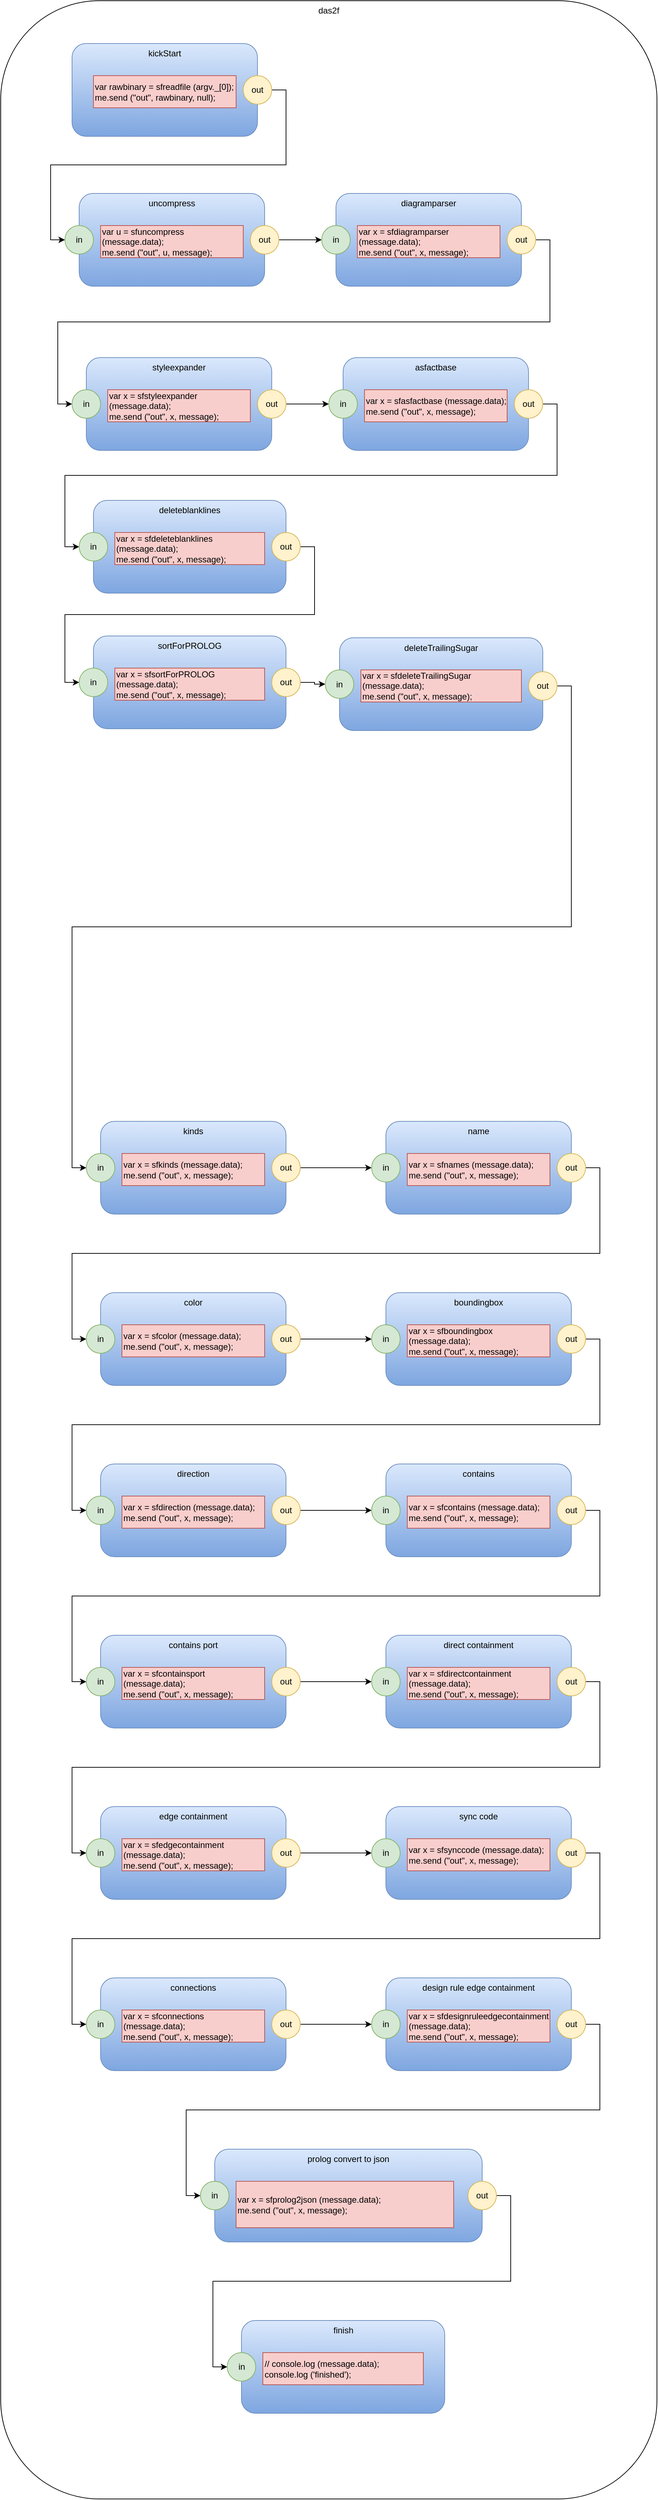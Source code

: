 <mxfile version="14.6.13" type="device"><diagram id="fo9xvGcHm88d3B_x5weG" name="d2f"><mxGraphModel dx="1106" dy="806" grid="1" gridSize="10" guides="1" tooltips="1" connect="1" arrows="1" fold="1" page="1" pageScale="1" pageWidth="1100" pageHeight="850" math="0" shadow="0"><root><mxCell id="0"/><mxCell id="1" parent="0"/><mxCell id="i5jZ3dy8F4nkPbaXPHF6-1" value="das2f" style="rounded=1;whiteSpace=wrap;html=1;verticalAlign=top;" parent="1" vertex="1"><mxGeometry x="100" y="70" width="920" height="3500" as="geometry"/></mxCell><mxCell id="aPelzSQw_j5YxlEaLFGD-42" value="styleexpander" style="rounded=1;whiteSpace=wrap;html=1;gradientColor=#7ea6e0;fillColor=#dae8fc;strokeColor=#6c8ebf;verticalAlign=top;" parent="1" vertex="1"><mxGeometry x="220" y="570" width="260" height="130" as="geometry"/></mxCell><mxCell id="i5jZ3dy8F4nkPbaXPHF6-2" value="uncompress" style="rounded=1;whiteSpace=wrap;html=1;gradientColor=#7ea6e0;fillColor=#dae8fc;strokeColor=#6c8ebf;verticalAlign=top;" parent="1" vertex="1"><mxGeometry x="210" y="340" width="260" height="130" as="geometry"/></mxCell><mxCell id="i5jZ3dy8F4nkPbaXPHF6-3" value="var u = sfuncompress (message.data);&lt;br&gt;me.send (&quot;out&quot;, u, message);&lt;br&gt;&lt;div&gt;&lt;/div&gt;" style="rounded=0;whiteSpace=wrap;html=1;fillColor=#f8cecc;strokeColor=#b85450;align=left;" parent="1" vertex="1"><mxGeometry x="240" y="385" width="200" height="45" as="geometry"/></mxCell><mxCell id="aPelzSQw_j5YxlEaLFGD-40" style="edgeStyle=orthogonalEdgeStyle;rounded=0;orthogonalLoop=1;jettySize=auto;html=1;exitX=1;exitY=0.5;exitDx=0;exitDy=0;entryX=0;entryY=0.5;entryDx=0;entryDy=0;" parent="1" source="i5jZ3dy8F4nkPbaXPHF6-5" target="aPelzSQw_j5YxlEaLFGD-39" edge="1"><mxGeometry relative="1" as="geometry"/></mxCell><mxCell id="i5jZ3dy8F4nkPbaXPHF6-5" value="out" style="ellipse;whiteSpace=wrap;html=1;aspect=fixed;fillColor=#fff2cc;strokeColor=#d6b656;" parent="1" vertex="1"><mxGeometry x="450" y="385" width="40" height="40" as="geometry"/></mxCell><mxCell id="Eg2JflB1LH7_nM4HlBUV-2" value="in" style="ellipse;whiteSpace=wrap;html=1;aspect=fixed;fillColor=#d5e8d4;strokeColor=#82b366;" parent="1" vertex="1"><mxGeometry x="190" y="385" width="40" height="40" as="geometry"/></mxCell><mxCell id="aPelzSQw_j5YxlEaLFGD-36" value="diagramparser" style="rounded=1;whiteSpace=wrap;html=1;gradientColor=#7ea6e0;fillColor=#dae8fc;strokeColor=#6c8ebf;verticalAlign=top;" parent="1" vertex="1"><mxGeometry x="570" y="340" width="260" height="130" as="geometry"/></mxCell><mxCell id="aPelzSQw_j5YxlEaLFGD-37" value="var x = sfdiagramparser (message.data);&lt;br&gt;me.send (&quot;out&quot;, x, message);&lt;br&gt;&lt;div&gt;&lt;/div&gt;" style="rounded=0;whiteSpace=wrap;html=1;fillColor=#f8cecc;strokeColor=#b85450;align=left;" parent="1" vertex="1"><mxGeometry x="600" y="385" width="200" height="45" as="geometry"/></mxCell><mxCell id="aPelzSQw_j5YxlEaLFGD-60" style="edgeStyle=orthogonalEdgeStyle;rounded=0;orthogonalLoop=1;jettySize=auto;html=1;exitX=1;exitY=0.5;exitDx=0;exitDy=0;entryX=0;entryY=0.5;entryDx=0;entryDy=0;" parent="1" source="aPelzSQw_j5YxlEaLFGD-38" target="aPelzSQw_j5YxlEaLFGD-46" edge="1"><mxGeometry relative="1" as="geometry"/></mxCell><mxCell id="aPelzSQw_j5YxlEaLFGD-38" value="out" style="ellipse;whiteSpace=wrap;html=1;aspect=fixed;fillColor=#fff2cc;strokeColor=#d6b656;" parent="1" vertex="1"><mxGeometry x="810" y="385" width="40" height="40" as="geometry"/></mxCell><mxCell id="aPelzSQw_j5YxlEaLFGD-39" value="in" style="ellipse;whiteSpace=wrap;html=1;aspect=fixed;fillColor=#d5e8d4;strokeColor=#82b366;" parent="1" vertex="1"><mxGeometry x="550" y="385" width="40" height="40" as="geometry"/></mxCell><mxCell id="aPelzSQw_j5YxlEaLFGD-43" value="var x = sfstyleexpander (message.data);&lt;br&gt;me.send (&quot;out&quot;, x, message);&lt;br&gt;&lt;div&gt;&lt;/div&gt;" style="rounded=0;whiteSpace=wrap;html=1;fillColor=#f8cecc;strokeColor=#b85450;align=left;" parent="1" vertex="1"><mxGeometry x="250" y="615" width="200" height="45" as="geometry"/></mxCell><mxCell id="aPelzSQw_j5YxlEaLFGD-44" style="edgeStyle=orthogonalEdgeStyle;rounded=0;orthogonalLoop=1;jettySize=auto;html=1;exitX=1;exitY=0.5;exitDx=0;exitDy=0;entryX=0;entryY=0.5;entryDx=0;entryDy=0;" parent="1" source="aPelzSQw_j5YxlEaLFGD-45" target="aPelzSQw_j5YxlEaLFGD-50" edge="1"><mxGeometry relative="1" as="geometry"/></mxCell><mxCell id="aPelzSQw_j5YxlEaLFGD-45" value="out" style="ellipse;whiteSpace=wrap;html=1;aspect=fixed;fillColor=#fff2cc;strokeColor=#d6b656;" parent="1" vertex="1"><mxGeometry x="460" y="615" width="40" height="40" as="geometry"/></mxCell><mxCell id="aPelzSQw_j5YxlEaLFGD-46" value="in" style="ellipse;whiteSpace=wrap;html=1;aspect=fixed;fillColor=#d5e8d4;strokeColor=#82b366;" parent="1" vertex="1"><mxGeometry x="200" y="615" width="40" height="40" as="geometry"/></mxCell><mxCell id="aPelzSQw_j5YxlEaLFGD-47" value="asfactbase" style="rounded=1;whiteSpace=wrap;html=1;gradientColor=#7ea6e0;fillColor=#dae8fc;strokeColor=#6c8ebf;verticalAlign=top;" parent="1" vertex="1"><mxGeometry x="580" y="570" width="260" height="130" as="geometry"/></mxCell><mxCell id="aPelzSQw_j5YxlEaLFGD-48" value="var x = sfasfactbase (message.data);&lt;br&gt;me.send (&quot;out&quot;, x, message);&lt;br&gt;&lt;div&gt;&lt;/div&gt;" style="rounded=0;whiteSpace=wrap;html=1;fillColor=#f8cecc;strokeColor=#b85450;align=left;" parent="1" vertex="1"><mxGeometry x="610" y="615" width="200" height="45" as="geometry"/></mxCell><mxCell id="aPelzSQw_j5YxlEaLFGD-61" style="edgeStyle=orthogonalEdgeStyle;rounded=0;orthogonalLoop=1;jettySize=auto;html=1;exitX=1;exitY=0.5;exitDx=0;exitDy=0;entryX=0;entryY=0.5;entryDx=0;entryDy=0;" parent="1" source="aPelzSQw_j5YxlEaLFGD-49" target="aPelzSQw_j5YxlEaLFGD-55" edge="1"><mxGeometry relative="1" as="geometry"/></mxCell><mxCell id="aPelzSQw_j5YxlEaLFGD-49" value="out" style="ellipse;whiteSpace=wrap;html=1;aspect=fixed;fillColor=#fff2cc;strokeColor=#d6b656;" parent="1" vertex="1"><mxGeometry x="820" y="615" width="40" height="40" as="geometry"/></mxCell><mxCell id="aPelzSQw_j5YxlEaLFGD-50" value="in" style="ellipse;whiteSpace=wrap;html=1;aspect=fixed;fillColor=#d5e8d4;strokeColor=#82b366;" parent="1" vertex="1"><mxGeometry x="560" y="615" width="40" height="40" as="geometry"/></mxCell><mxCell id="aPelzSQw_j5YxlEaLFGD-51" value="deleteblanklines" style="rounded=1;whiteSpace=wrap;html=1;gradientColor=#7ea6e0;fillColor=#dae8fc;strokeColor=#6c8ebf;verticalAlign=top;" parent="1" vertex="1"><mxGeometry x="230" y="770" width="270" height="130" as="geometry"/></mxCell><mxCell id="aPelzSQw_j5YxlEaLFGD-52" value="var x = sfdeleteblanklines (message.data);&lt;br&gt;me.send (&quot;out&quot;, x, message);&lt;br&gt;&lt;div&gt;&lt;/div&gt;" style="rounded=0;whiteSpace=wrap;html=1;fillColor=#f8cecc;strokeColor=#b85450;align=left;" parent="1" vertex="1"><mxGeometry x="260" y="815" width="210" height="45" as="geometry"/></mxCell><mxCell id="aPelzSQw_j5YxlEaLFGD-72" style="edgeStyle=orthogonalEdgeStyle;rounded=0;orthogonalLoop=1;jettySize=auto;html=1;exitX=1;exitY=0.5;exitDx=0;exitDy=0;entryX=0;entryY=0.5;entryDx=0;entryDy=0;" parent="1" source="aPelzSQw_j5YxlEaLFGD-54" target="aPelzSQw_j5YxlEaLFGD-71" edge="1"><mxGeometry relative="1" as="geometry"/></mxCell><mxCell id="aPelzSQw_j5YxlEaLFGD-54" value="out" style="ellipse;whiteSpace=wrap;html=1;aspect=fixed;fillColor=#fff2cc;strokeColor=#d6b656;" parent="1" vertex="1"><mxGeometry x="480" y="815" width="40" height="40" as="geometry"/></mxCell><mxCell id="aPelzSQw_j5YxlEaLFGD-55" value="in" style="ellipse;whiteSpace=wrap;html=1;aspect=fixed;fillColor=#d5e8d4;strokeColor=#82b366;" parent="1" vertex="1"><mxGeometry x="210" y="815" width="40" height="40" as="geometry"/></mxCell><mxCell id="aPelzSQw_j5YxlEaLFGD-68" value="sortForPROLOG" style="rounded=1;whiteSpace=wrap;html=1;gradientColor=#7ea6e0;fillColor=#dae8fc;strokeColor=#6c8ebf;verticalAlign=top;" parent="1" vertex="1"><mxGeometry x="230" y="960" width="270" height="130" as="geometry"/></mxCell><mxCell id="aPelzSQw_j5YxlEaLFGD-69" value="var x = sfsortForPROLOG (message.data);&lt;br&gt;me.send (&quot;out&quot;, x, message);&lt;br&gt;&lt;div&gt;&lt;/div&gt;" style="rounded=0;whiteSpace=wrap;html=1;fillColor=#f8cecc;strokeColor=#b85450;align=left;" parent="1" vertex="1"><mxGeometry x="260" y="1005" width="210" height="45" as="geometry"/></mxCell><mxCell id="aPelzSQw_j5YxlEaLFGD-77" style="edgeStyle=orthogonalEdgeStyle;rounded=0;orthogonalLoop=1;jettySize=auto;html=1;exitX=1;exitY=0.5;exitDx=0;exitDy=0;" parent="1" source="aPelzSQw_j5YxlEaLFGD-70" target="aPelzSQw_j5YxlEaLFGD-76" edge="1"><mxGeometry relative="1" as="geometry"/></mxCell><mxCell id="aPelzSQw_j5YxlEaLFGD-70" value="out" style="ellipse;whiteSpace=wrap;html=1;aspect=fixed;fillColor=#fff2cc;strokeColor=#d6b656;" parent="1" vertex="1"><mxGeometry x="480" y="1005" width="40" height="40" as="geometry"/></mxCell><mxCell id="aPelzSQw_j5YxlEaLFGD-71" value="in" style="ellipse;whiteSpace=wrap;html=1;aspect=fixed;fillColor=#d5e8d4;strokeColor=#82b366;" parent="1" vertex="1"><mxGeometry x="210" y="1005" width="40" height="40" as="geometry"/></mxCell><mxCell id="aPelzSQw_j5YxlEaLFGD-73" value="deleteTrailingSugar" style="rounded=1;whiteSpace=wrap;html=1;gradientColor=#7ea6e0;fillColor=#dae8fc;strokeColor=#6c8ebf;verticalAlign=top;" parent="1" vertex="1"><mxGeometry x="575" y="962.5" width="285" height="130" as="geometry"/></mxCell><mxCell id="aPelzSQw_j5YxlEaLFGD-74" value="var x = sfdeleteTrailingSugar (message.data);&lt;br&gt;me.send (&quot;out&quot;, x, message);&lt;br&gt;&lt;div&gt;&lt;/div&gt;" style="rounded=0;whiteSpace=wrap;html=1;fillColor=#f8cecc;strokeColor=#b85450;align=left;" parent="1" vertex="1"><mxGeometry x="605" y="1007.5" width="225" height="45" as="geometry"/></mxCell><mxCell id="aPelzSQw_j5YxlEaLFGD-76" value="in" style="ellipse;whiteSpace=wrap;html=1;aspect=fixed;fillColor=#d5e8d4;strokeColor=#82b366;" parent="1" vertex="1"><mxGeometry x="555" y="1007.5" width="40" height="40" as="geometry"/></mxCell><mxCell id="MeUOVAnX9PiKFy5EPber-2" value="kickStart" style="rounded=1;whiteSpace=wrap;html=1;gradientColor=#7ea6e0;fillColor=#dae8fc;strokeColor=#6c8ebf;verticalAlign=top;" parent="1" vertex="1"><mxGeometry x="200" y="130" width="260" height="130" as="geometry"/></mxCell><mxCell id="MeUOVAnX9PiKFy5EPber-3" value="var rawbinary = sfreadfile (argv._[0]);&lt;br&gt;me.send (&quot;out&quot;, rawbinary, null);&lt;br&gt;&lt;div&gt;&lt;/div&gt;" style="rounded=0;whiteSpace=wrap;html=1;fillColor=#f8cecc;strokeColor=#b85450;align=left;" parent="1" vertex="1"><mxGeometry x="230" y="175" width="200" height="45" as="geometry"/></mxCell><mxCell id="MeUOVAnX9PiKFy5EPber-7" style="edgeStyle=orthogonalEdgeStyle;rounded=0;orthogonalLoop=1;jettySize=auto;html=1;exitX=1;exitY=0.5;exitDx=0;exitDy=0;entryX=0;entryY=0.5;entryDx=0;entryDy=0;" parent="1" source="MeUOVAnX9PiKFy5EPber-4" target="Eg2JflB1LH7_nM4HlBUV-2" edge="1"><mxGeometry relative="1" as="geometry"/></mxCell><mxCell id="MeUOVAnX9PiKFy5EPber-4" value="out" style="ellipse;whiteSpace=wrap;html=1;aspect=fixed;fillColor=#fff2cc;strokeColor=#d6b656;" parent="1" vertex="1"><mxGeometry x="440" y="175" width="40" height="40" as="geometry"/></mxCell><mxCell id="N7UU1hHrbHNw5_2dAuh--62" style="edgeStyle=orthogonalEdgeStyle;rounded=0;orthogonalLoop=1;jettySize=auto;html=1;exitX=1;exitY=0.5;exitDx=0;exitDy=0;entryX=0;entryY=0.5;entryDx=0;entryDy=0;" edge="1" parent="1" source="9_2W-ZNaL5BkT9HVN-QL-3" target="N7UU1hHrbHNw5_2dAuh--4"><mxGeometry relative="1" as="geometry"/></mxCell><mxCell id="9_2W-ZNaL5BkT9HVN-QL-3" value="out" style="ellipse;whiteSpace=wrap;html=1;aspect=fixed;fillColor=#fff2cc;strokeColor=#d6b656;" parent="1" vertex="1"><mxGeometry x="840" y="1010" width="40" height="40" as="geometry"/></mxCell><mxCell id="9_2W-ZNaL5BkT9HVN-QL-6" value="prolog convert to json" style="rounded=1;whiteSpace=wrap;html=1;gradientColor=#7ea6e0;fillColor=#dae8fc;strokeColor=#6c8ebf;verticalAlign=top;" parent="1" vertex="1"><mxGeometry x="400" y="3080" width="375" height="130" as="geometry"/></mxCell><mxCell id="9_2W-ZNaL5BkT9HVN-QL-7" value="var x = sfprolog2json (message.data);&lt;br&gt;me.send (&quot;out&quot;, x, message);&lt;br&gt;&lt;div&gt;&lt;/div&gt;" style="rounded=0;whiteSpace=wrap;html=1;fillColor=#f8cecc;strokeColor=#b85450;align=left;" parent="1" vertex="1"><mxGeometry x="430" y="3125" width="305" height="65" as="geometry"/></mxCell><mxCell id="9_2W-ZNaL5BkT9HVN-QL-8" value="in" style="ellipse;whiteSpace=wrap;html=1;aspect=fixed;fillColor=#d5e8d4;strokeColor=#82b366;" parent="1" vertex="1"><mxGeometry x="380" y="3125" width="40" height="40" as="geometry"/></mxCell><mxCell id="IZh1Ggwe-xGZHwZ9-CIt-2" value="finish" style="rounded=1;whiteSpace=wrap;html=1;gradientColor=#7ea6e0;fillColor=#dae8fc;strokeColor=#6c8ebf;verticalAlign=top;" parent="1" vertex="1"><mxGeometry x="437.5" y="3320" width="285" height="130" as="geometry"/></mxCell><mxCell id="IZh1Ggwe-xGZHwZ9-CIt-3" value="// console.log (message.data);&lt;br&gt;console.log ('finished');&lt;br&gt;&lt;div&gt;&lt;/div&gt;" style="rounded=0;whiteSpace=wrap;html=1;fillColor=#f8cecc;strokeColor=#b85450;align=left;" parent="1" vertex="1"><mxGeometry x="467.5" y="3365" width="225" height="45" as="geometry"/></mxCell><mxCell id="IZh1Ggwe-xGZHwZ9-CIt-4" value="in" style="ellipse;whiteSpace=wrap;html=1;aspect=fixed;fillColor=#d5e8d4;strokeColor=#82b366;" parent="1" vertex="1"><mxGeometry x="417.5" y="3365" width="40" height="40" as="geometry"/></mxCell><mxCell id="N7UU1hHrbHNw5_2dAuh--65" style="edgeStyle=orthogonalEdgeStyle;rounded=0;orthogonalLoop=1;jettySize=auto;html=1;exitX=1;exitY=0.5;exitDx=0;exitDy=0;entryX=0;entryY=0.5;entryDx=0;entryDy=0;" edge="1" parent="1" source="IZh1Ggwe-xGZHwZ9-CIt-5" target="IZh1Ggwe-xGZHwZ9-CIt-4"><mxGeometry relative="1" as="geometry"/></mxCell><mxCell id="IZh1Ggwe-xGZHwZ9-CIt-5" value="out" style="ellipse;whiteSpace=wrap;html=1;aspect=fixed;fillColor=#fff2cc;strokeColor=#d6b656;" parent="1" vertex="1"><mxGeometry x="755" y="3125" width="40" height="40" as="geometry"/></mxCell><mxCell id="N7UU1hHrbHNw5_2dAuh--1" value="kinds" style="rounded=1;whiteSpace=wrap;html=1;gradientColor=#7ea6e0;fillColor=#dae8fc;strokeColor=#6c8ebf;verticalAlign=top;" vertex="1" parent="1"><mxGeometry x="240" y="1640" width="260" height="130" as="geometry"/></mxCell><mxCell id="N7UU1hHrbHNw5_2dAuh--2" value="var x = sfkinds (message.data);&lt;br&gt;me.send (&quot;out&quot;, x, message);&lt;br&gt;&lt;div&gt;&lt;/div&gt;" style="rounded=0;whiteSpace=wrap;html=1;fillColor=#f8cecc;strokeColor=#b85450;align=left;" vertex="1" parent="1"><mxGeometry x="270" y="1685" width="200" height="45" as="geometry"/></mxCell><mxCell id="N7UU1hHrbHNw5_2dAuh--60" style="edgeStyle=orthogonalEdgeStyle;rounded=0;orthogonalLoop=1;jettySize=auto;html=1;exitX=1;exitY=0.5;exitDx=0;exitDy=0;entryX=0;entryY=0.5;entryDx=0;entryDy=0;" edge="1" parent="1" source="N7UU1hHrbHNw5_2dAuh--3" target="N7UU1hHrbHNw5_2dAuh--8"><mxGeometry relative="1" as="geometry"/></mxCell><mxCell id="N7UU1hHrbHNw5_2dAuh--3" value="out" style="ellipse;whiteSpace=wrap;html=1;aspect=fixed;fillColor=#fff2cc;strokeColor=#d6b656;" vertex="1" parent="1"><mxGeometry x="480" y="1685" width="40" height="40" as="geometry"/></mxCell><mxCell id="N7UU1hHrbHNw5_2dAuh--4" value="in" style="ellipse;whiteSpace=wrap;html=1;aspect=fixed;fillColor=#d5e8d4;strokeColor=#82b366;" vertex="1" parent="1"><mxGeometry x="220" y="1685" width="40" height="40" as="geometry"/></mxCell><mxCell id="N7UU1hHrbHNw5_2dAuh--5" value="name" style="rounded=1;whiteSpace=wrap;html=1;gradientColor=#7ea6e0;fillColor=#dae8fc;strokeColor=#6c8ebf;verticalAlign=top;" vertex="1" parent="1"><mxGeometry x="640" y="1640" width="260" height="130" as="geometry"/></mxCell><mxCell id="N7UU1hHrbHNw5_2dAuh--6" value="var x = sfnames (message.data);&lt;br&gt;me.send (&quot;out&quot;, x, message);&lt;br&gt;&lt;div&gt;&lt;/div&gt;" style="rounded=0;whiteSpace=wrap;html=1;fillColor=#f8cecc;strokeColor=#b85450;align=left;" vertex="1" parent="1"><mxGeometry x="670" y="1685" width="200" height="45" as="geometry"/></mxCell><mxCell id="N7UU1hHrbHNw5_2dAuh--17" style="edgeStyle=orthogonalEdgeStyle;rounded=0;orthogonalLoop=1;jettySize=auto;html=1;exitX=1;exitY=0.5;exitDx=0;exitDy=0;entryX=0;entryY=0.5;entryDx=0;entryDy=0;" edge="1" parent="1" source="N7UU1hHrbHNw5_2dAuh--7" target="N7UU1hHrbHNw5_2dAuh--12"><mxGeometry relative="1" as="geometry"/></mxCell><mxCell id="N7UU1hHrbHNw5_2dAuh--7" value="out" style="ellipse;whiteSpace=wrap;html=1;aspect=fixed;fillColor=#fff2cc;strokeColor=#d6b656;" vertex="1" parent="1"><mxGeometry x="880" y="1685" width="40" height="40" as="geometry"/></mxCell><mxCell id="N7UU1hHrbHNw5_2dAuh--8" value="in" style="ellipse;whiteSpace=wrap;html=1;aspect=fixed;fillColor=#d5e8d4;strokeColor=#82b366;" vertex="1" parent="1"><mxGeometry x="620" y="1685" width="40" height="40" as="geometry"/></mxCell><mxCell id="N7UU1hHrbHNw5_2dAuh--9" value="color" style="rounded=1;whiteSpace=wrap;html=1;gradientColor=#7ea6e0;fillColor=#dae8fc;strokeColor=#6c8ebf;verticalAlign=top;" vertex="1" parent="1"><mxGeometry x="240" y="1880" width="260" height="130" as="geometry"/></mxCell><mxCell id="N7UU1hHrbHNw5_2dAuh--10" value="var x = sfcolor (message.data);&lt;br&gt;me.send (&quot;out&quot;, x, message);&lt;br&gt;&lt;div&gt;&lt;/div&gt;" style="rounded=0;whiteSpace=wrap;html=1;fillColor=#f8cecc;strokeColor=#b85450;align=left;" vertex="1" parent="1"><mxGeometry x="270" y="1925" width="200" height="45" as="geometry"/></mxCell><mxCell id="N7UU1hHrbHNw5_2dAuh--59" style="edgeStyle=orthogonalEdgeStyle;rounded=0;orthogonalLoop=1;jettySize=auto;html=1;exitX=1;exitY=0.5;exitDx=0;exitDy=0;entryX=0;entryY=0.5;entryDx=0;entryDy=0;" edge="1" parent="1" source="N7UU1hHrbHNw5_2dAuh--11" target="N7UU1hHrbHNw5_2dAuh--16"><mxGeometry relative="1" as="geometry"/></mxCell><mxCell id="N7UU1hHrbHNw5_2dAuh--11" value="out" style="ellipse;whiteSpace=wrap;html=1;aspect=fixed;fillColor=#fff2cc;strokeColor=#d6b656;" vertex="1" parent="1"><mxGeometry x="480" y="1925" width="40" height="40" as="geometry"/></mxCell><mxCell id="N7UU1hHrbHNw5_2dAuh--12" value="in" style="ellipse;whiteSpace=wrap;html=1;aspect=fixed;fillColor=#d5e8d4;strokeColor=#82b366;" vertex="1" parent="1"><mxGeometry x="220" y="1925" width="40" height="40" as="geometry"/></mxCell><mxCell id="N7UU1hHrbHNw5_2dAuh--13" value="boundingbox" style="rounded=1;whiteSpace=wrap;html=1;gradientColor=#7ea6e0;fillColor=#dae8fc;strokeColor=#6c8ebf;verticalAlign=top;" vertex="1" parent="1"><mxGeometry x="640" y="1880" width="260" height="130" as="geometry"/></mxCell><mxCell id="N7UU1hHrbHNw5_2dAuh--14" value="var x = sfboundingbox (message.data);&lt;br&gt;me.send (&quot;out&quot;, x, message);&lt;br&gt;&lt;div&gt;&lt;/div&gt;" style="rounded=0;whiteSpace=wrap;html=1;fillColor=#f8cecc;strokeColor=#b85450;align=left;" vertex="1" parent="1"><mxGeometry x="670" y="1925" width="200" height="45" as="geometry"/></mxCell><mxCell id="N7UU1hHrbHNw5_2dAuh--37" style="edgeStyle=orthogonalEdgeStyle;rounded=0;orthogonalLoop=1;jettySize=auto;html=1;exitX=1;exitY=0.5;exitDx=0;exitDy=0;entryX=0;entryY=0.5;entryDx=0;entryDy=0;" edge="1" parent="1" source="N7UU1hHrbHNw5_2dAuh--15" target="N7UU1hHrbHNw5_2dAuh--21"><mxGeometry relative="1" as="geometry"/></mxCell><mxCell id="N7UU1hHrbHNw5_2dAuh--15" value="out" style="ellipse;whiteSpace=wrap;html=1;aspect=fixed;fillColor=#fff2cc;strokeColor=#d6b656;" vertex="1" parent="1"><mxGeometry x="880" y="1925" width="40" height="40" as="geometry"/></mxCell><mxCell id="N7UU1hHrbHNw5_2dAuh--16" value="in" style="ellipse;whiteSpace=wrap;html=1;aspect=fixed;fillColor=#d5e8d4;strokeColor=#82b366;" vertex="1" parent="1"><mxGeometry x="620" y="1925" width="40" height="40" as="geometry"/></mxCell><mxCell id="N7UU1hHrbHNw5_2dAuh--18" value="direction" style="rounded=1;whiteSpace=wrap;html=1;gradientColor=#7ea6e0;fillColor=#dae8fc;strokeColor=#6c8ebf;verticalAlign=top;" vertex="1" parent="1"><mxGeometry x="240" y="2120" width="260" height="130" as="geometry"/></mxCell><mxCell id="N7UU1hHrbHNw5_2dAuh--19" value="var x = sfdirection (message.data);&lt;br&gt;me.send (&quot;out&quot;, x, message);&lt;br&gt;&lt;div&gt;&lt;/div&gt;" style="rounded=0;whiteSpace=wrap;html=1;fillColor=#f8cecc;strokeColor=#b85450;align=left;" vertex="1" parent="1"><mxGeometry x="270" y="2165" width="200" height="45" as="geometry"/></mxCell><mxCell id="N7UU1hHrbHNw5_2dAuh--58" style="edgeStyle=orthogonalEdgeStyle;rounded=0;orthogonalLoop=1;jettySize=auto;html=1;exitX=1;exitY=0.5;exitDx=0;exitDy=0;entryX=0;entryY=0.5;entryDx=0;entryDy=0;" edge="1" parent="1" source="N7UU1hHrbHNw5_2dAuh--20" target="N7UU1hHrbHNw5_2dAuh--26"><mxGeometry relative="1" as="geometry"/></mxCell><mxCell id="N7UU1hHrbHNw5_2dAuh--20" value="out" style="ellipse;whiteSpace=wrap;html=1;aspect=fixed;fillColor=#fff2cc;strokeColor=#d6b656;" vertex="1" parent="1"><mxGeometry x="480" y="2165" width="40" height="40" as="geometry"/></mxCell><mxCell id="N7UU1hHrbHNw5_2dAuh--21" value="in" style="ellipse;whiteSpace=wrap;html=1;aspect=fixed;fillColor=#d5e8d4;strokeColor=#82b366;" vertex="1" parent="1"><mxGeometry x="220" y="2165" width="40" height="40" as="geometry"/></mxCell><mxCell id="N7UU1hHrbHNw5_2dAuh--22" value="contains" style="rounded=1;whiteSpace=wrap;html=1;gradientColor=#7ea6e0;fillColor=#dae8fc;strokeColor=#6c8ebf;verticalAlign=top;" vertex="1" parent="1"><mxGeometry x="640" y="2120" width="260" height="130" as="geometry"/></mxCell><mxCell id="N7UU1hHrbHNw5_2dAuh--23" value="var x = sfcontains (message.data);&lt;br&gt;me.send (&quot;out&quot;, x, message);&lt;br&gt;&lt;div&gt;&lt;/div&gt;" style="rounded=0;whiteSpace=wrap;html=1;fillColor=#f8cecc;strokeColor=#b85450;align=left;" vertex="1" parent="1"><mxGeometry x="670" y="2165" width="200" height="45" as="geometry"/></mxCell><mxCell id="N7UU1hHrbHNw5_2dAuh--24" style="edgeStyle=orthogonalEdgeStyle;rounded=0;orthogonalLoop=1;jettySize=auto;html=1;exitX=1;exitY=0.5;exitDx=0;exitDy=0;entryX=0;entryY=0.5;entryDx=0;entryDy=0;" edge="1" parent="1" source="N7UU1hHrbHNw5_2dAuh--25" target="N7UU1hHrbHNw5_2dAuh--30"><mxGeometry relative="1" as="geometry"/></mxCell><mxCell id="N7UU1hHrbHNw5_2dAuh--25" value="out" style="ellipse;whiteSpace=wrap;html=1;aspect=fixed;fillColor=#fff2cc;strokeColor=#d6b656;" vertex="1" parent="1"><mxGeometry x="880" y="2165" width="40" height="40" as="geometry"/></mxCell><mxCell id="N7UU1hHrbHNw5_2dAuh--26" value="in" style="ellipse;whiteSpace=wrap;html=1;aspect=fixed;fillColor=#d5e8d4;strokeColor=#82b366;" vertex="1" parent="1"><mxGeometry x="620" y="2165" width="40" height="40" as="geometry"/></mxCell><mxCell id="N7UU1hHrbHNw5_2dAuh--27" value="contains port" style="rounded=1;whiteSpace=wrap;html=1;gradientColor=#7ea6e0;fillColor=#dae8fc;strokeColor=#6c8ebf;verticalAlign=top;" vertex="1" parent="1"><mxGeometry x="240" y="2360" width="260" height="130" as="geometry"/></mxCell><mxCell id="N7UU1hHrbHNw5_2dAuh--28" value="var x = sfcontainsport (message.data);&lt;br&gt;me.send (&quot;out&quot;, x, message);&lt;br&gt;&lt;div&gt;&lt;/div&gt;" style="rounded=0;whiteSpace=wrap;html=1;fillColor=#f8cecc;strokeColor=#b85450;align=left;" vertex="1" parent="1"><mxGeometry x="270" y="2405" width="200" height="45" as="geometry"/></mxCell><mxCell id="N7UU1hHrbHNw5_2dAuh--57" style="edgeStyle=orthogonalEdgeStyle;rounded=0;orthogonalLoop=1;jettySize=auto;html=1;exitX=1;exitY=0.5;exitDx=0;exitDy=0;entryX=0;entryY=0.5;entryDx=0;entryDy=0;" edge="1" parent="1" source="N7UU1hHrbHNw5_2dAuh--29" target="N7UU1hHrbHNw5_2dAuh--34"><mxGeometry relative="1" as="geometry"/></mxCell><mxCell id="N7UU1hHrbHNw5_2dAuh--29" value="out" style="ellipse;whiteSpace=wrap;html=1;aspect=fixed;fillColor=#fff2cc;strokeColor=#d6b656;" vertex="1" parent="1"><mxGeometry x="480" y="2405" width="40" height="40" as="geometry"/></mxCell><mxCell id="N7UU1hHrbHNw5_2dAuh--30" value="in" style="ellipse;whiteSpace=wrap;html=1;aspect=fixed;fillColor=#d5e8d4;strokeColor=#82b366;" vertex="1" parent="1"><mxGeometry x="220" y="2405" width="40" height="40" as="geometry"/></mxCell><mxCell id="N7UU1hHrbHNw5_2dAuh--31" value="direct containment" style="rounded=1;whiteSpace=wrap;html=1;gradientColor=#7ea6e0;fillColor=#dae8fc;strokeColor=#6c8ebf;verticalAlign=top;" vertex="1" parent="1"><mxGeometry x="640" y="2360" width="260" height="130" as="geometry"/></mxCell><mxCell id="N7UU1hHrbHNw5_2dAuh--32" value="var x = sfdirectcontainment (message.data);&lt;br&gt;me.send (&quot;out&quot;, x, message);&lt;br&gt;&lt;div&gt;&lt;/div&gt;" style="rounded=0;whiteSpace=wrap;html=1;fillColor=#f8cecc;strokeColor=#b85450;align=left;" vertex="1" parent="1"><mxGeometry x="670" y="2405" width="200" height="45" as="geometry"/></mxCell><mxCell id="N7UU1hHrbHNw5_2dAuh--63" style="edgeStyle=orthogonalEdgeStyle;rounded=0;orthogonalLoop=1;jettySize=auto;html=1;exitX=1;exitY=0.5;exitDx=0;exitDy=0;entryX=0;entryY=0.5;entryDx=0;entryDy=0;" edge="1" parent="1" source="N7UU1hHrbHNw5_2dAuh--33" target="N7UU1hHrbHNw5_2dAuh--41"><mxGeometry relative="1" as="geometry"/></mxCell><mxCell id="N7UU1hHrbHNw5_2dAuh--33" value="out" style="ellipse;whiteSpace=wrap;html=1;aspect=fixed;fillColor=#fff2cc;strokeColor=#d6b656;" vertex="1" parent="1"><mxGeometry x="880" y="2405" width="40" height="40" as="geometry"/></mxCell><mxCell id="N7UU1hHrbHNw5_2dAuh--34" value="in" style="ellipse;whiteSpace=wrap;html=1;aspect=fixed;fillColor=#d5e8d4;strokeColor=#82b366;" vertex="1" parent="1"><mxGeometry x="620" y="2405" width="40" height="40" as="geometry"/></mxCell><mxCell id="N7UU1hHrbHNw5_2dAuh--38" value="edge containment" style="rounded=1;whiteSpace=wrap;html=1;gradientColor=#7ea6e0;fillColor=#dae8fc;strokeColor=#6c8ebf;verticalAlign=top;" vertex="1" parent="1"><mxGeometry x="240" y="2600" width="260" height="130" as="geometry"/></mxCell><mxCell id="N7UU1hHrbHNw5_2dAuh--39" value="var x = sfedgecontainment (message.data);&lt;br&gt;me.send (&quot;out&quot;, x, message);&lt;br&gt;&lt;div&gt;&lt;/div&gt;" style="rounded=0;whiteSpace=wrap;html=1;fillColor=#f8cecc;strokeColor=#b85450;align=left;" vertex="1" parent="1"><mxGeometry x="270" y="2645" width="200" height="45" as="geometry"/></mxCell><mxCell id="N7UU1hHrbHNw5_2dAuh--56" style="edgeStyle=orthogonalEdgeStyle;rounded=0;orthogonalLoop=1;jettySize=auto;html=1;exitX=1;exitY=0.5;exitDx=0;exitDy=0;entryX=0;entryY=0.5;entryDx=0;entryDy=0;" edge="1" parent="1" source="N7UU1hHrbHNw5_2dAuh--40" target="N7UU1hHrbHNw5_2dAuh--46"><mxGeometry relative="1" as="geometry"/></mxCell><mxCell id="N7UU1hHrbHNw5_2dAuh--40" value="out" style="ellipse;whiteSpace=wrap;html=1;aspect=fixed;fillColor=#fff2cc;strokeColor=#d6b656;" vertex="1" parent="1"><mxGeometry x="480" y="2645" width="40" height="40" as="geometry"/></mxCell><mxCell id="N7UU1hHrbHNw5_2dAuh--41" value="in" style="ellipse;whiteSpace=wrap;html=1;aspect=fixed;fillColor=#d5e8d4;strokeColor=#82b366;" vertex="1" parent="1"><mxGeometry x="220" y="2645" width="40" height="40" as="geometry"/></mxCell><mxCell id="N7UU1hHrbHNw5_2dAuh--42" value="sync code" style="rounded=1;whiteSpace=wrap;html=1;gradientColor=#7ea6e0;fillColor=#dae8fc;strokeColor=#6c8ebf;verticalAlign=top;" vertex="1" parent="1"><mxGeometry x="640" y="2600" width="260" height="130" as="geometry"/></mxCell><mxCell id="N7UU1hHrbHNw5_2dAuh--43" value="var x = sfsynccode (message.data);&lt;br&gt;me.send (&quot;out&quot;, x, message);&lt;br&gt;&lt;div&gt;&lt;/div&gt;" style="rounded=0;whiteSpace=wrap;html=1;fillColor=#f8cecc;strokeColor=#b85450;align=left;" vertex="1" parent="1"><mxGeometry x="670" y="2645" width="200" height="45" as="geometry"/></mxCell><mxCell id="N7UU1hHrbHNw5_2dAuh--44" style="edgeStyle=orthogonalEdgeStyle;rounded=0;orthogonalLoop=1;jettySize=auto;html=1;exitX=1;exitY=0.5;exitDx=0;exitDy=0;entryX=0;entryY=0.5;entryDx=0;entryDy=0;" edge="1" parent="1" source="N7UU1hHrbHNw5_2dAuh--45" target="N7UU1hHrbHNw5_2dAuh--50"><mxGeometry relative="1" as="geometry"/></mxCell><mxCell id="N7UU1hHrbHNw5_2dAuh--45" value="out" style="ellipse;whiteSpace=wrap;html=1;aspect=fixed;fillColor=#fff2cc;strokeColor=#d6b656;" vertex="1" parent="1"><mxGeometry x="880" y="2645" width="40" height="40" as="geometry"/></mxCell><mxCell id="N7UU1hHrbHNw5_2dAuh--46" value="in" style="ellipse;whiteSpace=wrap;html=1;aspect=fixed;fillColor=#d5e8d4;strokeColor=#82b366;" vertex="1" parent="1"><mxGeometry x="620" y="2645" width="40" height="40" as="geometry"/></mxCell><mxCell id="N7UU1hHrbHNw5_2dAuh--47" value="connections" style="rounded=1;whiteSpace=wrap;html=1;gradientColor=#7ea6e0;fillColor=#dae8fc;strokeColor=#6c8ebf;verticalAlign=top;" vertex="1" parent="1"><mxGeometry x="240" y="2840" width="260" height="130" as="geometry"/></mxCell><mxCell id="N7UU1hHrbHNw5_2dAuh--48" value="var x = sfconnections (message.data);&lt;br&gt;me.send (&quot;out&quot;, x, message);&lt;br&gt;&lt;div&gt;&lt;/div&gt;" style="rounded=0;whiteSpace=wrap;html=1;fillColor=#f8cecc;strokeColor=#b85450;align=left;" vertex="1" parent="1"><mxGeometry x="270" y="2885" width="200" height="45" as="geometry"/></mxCell><mxCell id="N7UU1hHrbHNw5_2dAuh--55" style="edgeStyle=orthogonalEdgeStyle;rounded=0;orthogonalLoop=1;jettySize=auto;html=1;exitX=1;exitY=0.5;exitDx=0;exitDy=0;entryX=0;entryY=0.5;entryDx=0;entryDy=0;" edge="1" parent="1" source="N7UU1hHrbHNw5_2dAuh--49" target="N7UU1hHrbHNw5_2dAuh--54"><mxGeometry relative="1" as="geometry"/></mxCell><mxCell id="N7UU1hHrbHNw5_2dAuh--49" value="out" style="ellipse;whiteSpace=wrap;html=1;aspect=fixed;fillColor=#fff2cc;strokeColor=#d6b656;" vertex="1" parent="1"><mxGeometry x="480" y="2885" width="40" height="40" as="geometry"/></mxCell><mxCell id="N7UU1hHrbHNw5_2dAuh--50" value="in" style="ellipse;whiteSpace=wrap;html=1;aspect=fixed;fillColor=#d5e8d4;strokeColor=#82b366;" vertex="1" parent="1"><mxGeometry x="220" y="2885" width="40" height="40" as="geometry"/></mxCell><mxCell id="N7UU1hHrbHNw5_2dAuh--51" value="design rule edge containment" style="rounded=1;whiteSpace=wrap;html=1;gradientColor=#7ea6e0;fillColor=#dae8fc;strokeColor=#6c8ebf;verticalAlign=top;" vertex="1" parent="1"><mxGeometry x="640" y="2840" width="260" height="130" as="geometry"/></mxCell><mxCell id="N7UU1hHrbHNw5_2dAuh--52" value="var x = sfdesignruleedgecontainment (message.data);&lt;br&gt;me.send (&quot;out&quot;, x, message);&lt;br&gt;&lt;div&gt;&lt;/div&gt;" style="rounded=0;whiteSpace=wrap;html=1;fillColor=#f8cecc;strokeColor=#b85450;align=left;" vertex="1" parent="1"><mxGeometry x="670" y="2885" width="200" height="45" as="geometry"/></mxCell><mxCell id="N7UU1hHrbHNw5_2dAuh--64" style="edgeStyle=orthogonalEdgeStyle;rounded=0;orthogonalLoop=1;jettySize=auto;html=1;exitX=1;exitY=0.5;exitDx=0;exitDy=0;entryX=0;entryY=0.5;entryDx=0;entryDy=0;" edge="1" parent="1" source="N7UU1hHrbHNw5_2dAuh--53" target="9_2W-ZNaL5BkT9HVN-QL-8"><mxGeometry relative="1" as="geometry"/></mxCell><mxCell id="N7UU1hHrbHNw5_2dAuh--53" value="out" style="ellipse;whiteSpace=wrap;html=1;aspect=fixed;fillColor=#fff2cc;strokeColor=#d6b656;" vertex="1" parent="1"><mxGeometry x="880" y="2885" width="40" height="40" as="geometry"/></mxCell><mxCell id="N7UU1hHrbHNw5_2dAuh--54" value="in" style="ellipse;whiteSpace=wrap;html=1;aspect=fixed;fillColor=#d5e8d4;strokeColor=#82b366;" vertex="1" parent="1"><mxGeometry x="620" y="2885" width="40" height="40" as="geometry"/></mxCell></root></mxGraphModel></diagram></mxfile>